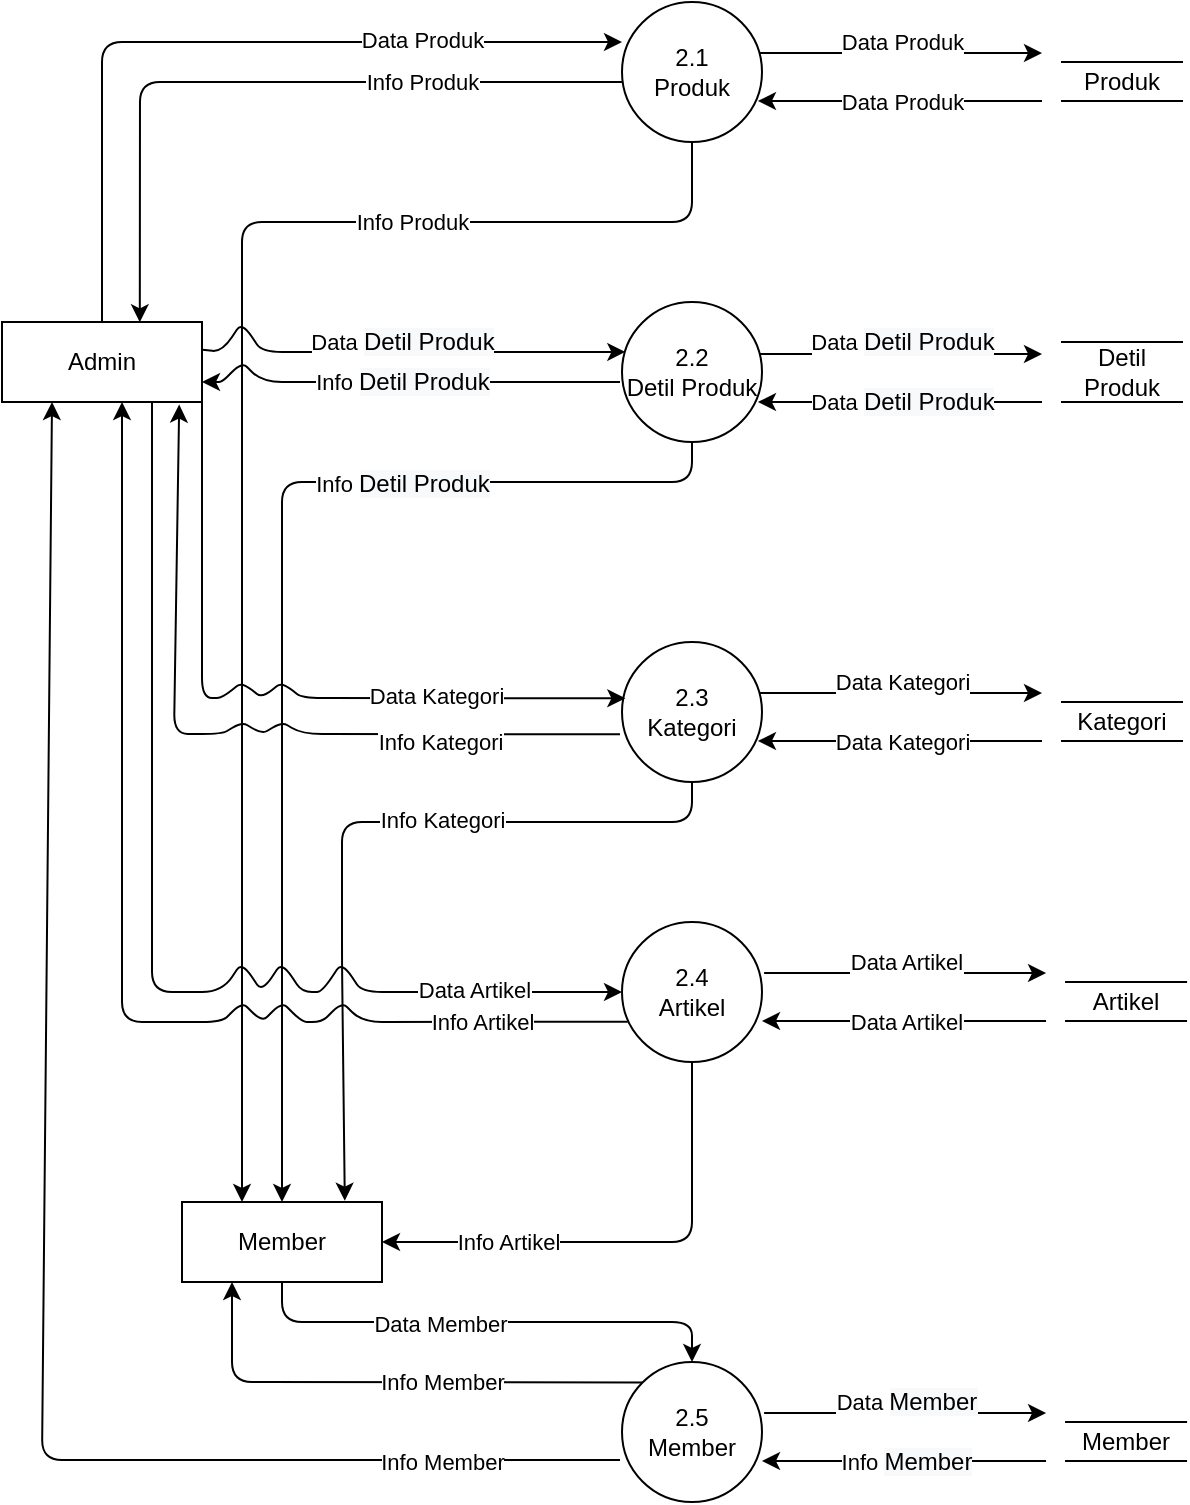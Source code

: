 <mxfile version="14.6.0" type="github">
  <diagram id="R2lEEEUBdFMjLlhIrx00" name="Page-1">
    <mxGraphModel dx="723" dy="386" grid="1" gridSize="10" guides="1" tooltips="1" connect="1" arrows="1" fold="1" page="1" pageScale="1" pageWidth="850" pageHeight="1100" math="0" shadow="0" extFonts="Permanent Marker^https://fonts.googleapis.com/css?family=Permanent+Marker">
      <root>
        <mxCell id="0" />
        <mxCell id="1" parent="0" />
        <mxCell id="CrmonsyU1eTdluvtc0Tg-1" value="Admin" style="rounded=0;whiteSpace=wrap;html=1;" parent="1" vertex="1">
          <mxGeometry x="10" y="200" width="100" height="40" as="geometry" />
        </mxCell>
        <mxCell id="CrmonsyU1eTdluvtc0Tg-2" value="2.1&lt;br&gt;Produk" style="ellipse;whiteSpace=wrap;html=1;aspect=fixed;" parent="1" vertex="1">
          <mxGeometry x="320" y="40" width="70" height="70" as="geometry" />
        </mxCell>
        <mxCell id="CrmonsyU1eTdluvtc0Tg-3" value="2.5&lt;br&gt;Member" style="ellipse;whiteSpace=wrap;html=1;aspect=fixed;" parent="1" vertex="1">
          <mxGeometry x="320" y="720" width="70" height="70" as="geometry" />
        </mxCell>
        <mxCell id="CrmonsyU1eTdluvtc0Tg-4" value="2.4&lt;br&gt;Artikel" style="ellipse;whiteSpace=wrap;html=1;aspect=fixed;" parent="1" vertex="1">
          <mxGeometry x="320" y="500" width="70" height="70" as="geometry" />
        </mxCell>
        <mxCell id="CrmonsyU1eTdluvtc0Tg-5" value="2.3&lt;br&gt;Kategori" style="ellipse;whiteSpace=wrap;html=1;aspect=fixed;" parent="1" vertex="1">
          <mxGeometry x="320" y="360" width="70" height="70" as="geometry" />
        </mxCell>
        <mxCell id="CrmonsyU1eTdluvtc0Tg-6" value="2.2&lt;br&gt;Detil Produk" style="ellipse;whiteSpace=wrap;html=1;aspect=fixed;" parent="1" vertex="1">
          <mxGeometry x="320" y="190" width="70" height="70" as="geometry" />
        </mxCell>
        <mxCell id="CrmonsyU1eTdluvtc0Tg-7" value="" style="endArrow=classic;html=1;exitX=0.986;exitY=0.371;exitDx=0;exitDy=0;exitPerimeter=0;" parent="1" source="CrmonsyU1eTdluvtc0Tg-6" edge="1">
          <mxGeometry width="50" height="50" relative="1" as="geometry">
            <mxPoint x="400" y="270" as="sourcePoint" />
            <mxPoint x="530" y="216" as="targetPoint" />
          </mxGeometry>
        </mxCell>
        <mxCell id="CrmonsyU1eTdluvtc0Tg-10" value="Data&amp;nbsp;&lt;span style=&quot;font-size: 12px ; background-color: rgb(248 , 249 , 250)&quot;&gt;Detil Produk&lt;/span&gt;" style="edgeLabel;html=1;align=center;verticalAlign=middle;resizable=0;points=[];" parent="CrmonsyU1eTdluvtc0Tg-7" vertex="1" connectable="0">
          <mxGeometry x="-0.376" y="-1" relative="1" as="geometry">
            <mxPoint x="27" y="-7" as="offset" />
          </mxGeometry>
        </mxCell>
        <mxCell id="CrmonsyU1eTdluvtc0Tg-8" value="" style="endArrow=classic;html=1;entryX=0.971;entryY=0.714;entryDx=0;entryDy=0;entryPerimeter=0;" parent="1" target="CrmonsyU1eTdluvtc0Tg-6" edge="1">
          <mxGeometry width="50" height="50" relative="1" as="geometry">
            <mxPoint x="530" y="240" as="sourcePoint" />
            <mxPoint x="450" y="220" as="targetPoint" />
          </mxGeometry>
        </mxCell>
        <mxCell id="CrmonsyU1eTdluvtc0Tg-11" value="Data&amp;nbsp;&lt;span style=&quot;font-size: 12px ; background-color: rgb(248 , 249 , 250)&quot;&gt;Detil Produk&lt;/span&gt;" style="edgeLabel;html=1;align=center;verticalAlign=middle;resizable=0;points=[];" parent="CrmonsyU1eTdluvtc0Tg-8" vertex="1" connectable="0">
          <mxGeometry x="0.549" relative="1" as="geometry">
            <mxPoint x="40" y="0.02" as="offset" />
          </mxGeometry>
        </mxCell>
        <mxCell id="CrmonsyU1eTdluvtc0Tg-9" value="Detil Produk" style="shape=partialRectangle;whiteSpace=wrap;html=1;left=0;right=0;fillColor=none;" parent="1" vertex="1">
          <mxGeometry x="540" y="210" width="60" height="30" as="geometry" />
        </mxCell>
        <mxCell id="CrmonsyU1eTdluvtc0Tg-12" value="" style="endArrow=classic;html=1;exitX=0.986;exitY=0.371;exitDx=0;exitDy=0;exitPerimeter=0;" parent="1" edge="1">
          <mxGeometry width="50" height="50" relative="1" as="geometry">
            <mxPoint x="389.02" y="385.48" as="sourcePoint" />
            <mxPoint x="530" y="385.51" as="targetPoint" />
          </mxGeometry>
        </mxCell>
        <mxCell id="CrmonsyU1eTdluvtc0Tg-13" value="Data Kategori" style="edgeLabel;html=1;align=center;verticalAlign=middle;resizable=0;points=[];" parent="CrmonsyU1eTdluvtc0Tg-12" vertex="1" connectable="0">
          <mxGeometry x="-0.376" y="-1" relative="1" as="geometry">
            <mxPoint x="26.98" y="-6.98" as="offset" />
          </mxGeometry>
        </mxCell>
        <mxCell id="CrmonsyU1eTdluvtc0Tg-14" value="" style="endArrow=classic;html=1;entryX=0.971;entryY=0.714;entryDx=0;entryDy=0;entryPerimeter=0;" parent="1" edge="1">
          <mxGeometry width="50" height="50" relative="1" as="geometry">
            <mxPoint x="530" y="409.51" as="sourcePoint" />
            <mxPoint x="387.97" y="409.49" as="targetPoint" />
          </mxGeometry>
        </mxCell>
        <mxCell id="CrmonsyU1eTdluvtc0Tg-15" value="Data Kategori" style="edgeLabel;html=1;align=center;verticalAlign=middle;resizable=0;points=[];" parent="CrmonsyU1eTdluvtc0Tg-14" vertex="1" connectable="0">
          <mxGeometry x="0.549" relative="1" as="geometry">
            <mxPoint x="40" y="0.02" as="offset" />
          </mxGeometry>
        </mxCell>
        <mxCell id="CrmonsyU1eTdluvtc0Tg-16" value="Kategori" style="shape=partialRectangle;whiteSpace=wrap;html=1;left=0;right=0;fillColor=none;" parent="1" vertex="1">
          <mxGeometry x="540" y="390" width="60" height="19.51" as="geometry" />
        </mxCell>
        <mxCell id="CrmonsyU1eTdluvtc0Tg-17" value="" style="endArrow=classic;html=1;exitX=0.986;exitY=0.371;exitDx=0;exitDy=0;exitPerimeter=0;" parent="1" edge="1">
          <mxGeometry width="50" height="50" relative="1" as="geometry">
            <mxPoint x="389.02" y="65.48" as="sourcePoint" />
            <mxPoint x="530" y="65.51" as="targetPoint" />
          </mxGeometry>
        </mxCell>
        <mxCell id="CrmonsyU1eTdluvtc0Tg-18" value="Data Produk" style="edgeLabel;html=1;align=center;verticalAlign=middle;resizable=0;points=[];" parent="CrmonsyU1eTdluvtc0Tg-17" vertex="1" connectable="0">
          <mxGeometry x="-0.376" y="-1" relative="1" as="geometry">
            <mxPoint x="26.98" y="-6.98" as="offset" />
          </mxGeometry>
        </mxCell>
        <mxCell id="CrmonsyU1eTdluvtc0Tg-19" value="" style="endArrow=classic;html=1;entryX=0.971;entryY=0.714;entryDx=0;entryDy=0;entryPerimeter=0;" parent="1" edge="1">
          <mxGeometry width="50" height="50" relative="1" as="geometry">
            <mxPoint x="530" y="89.51" as="sourcePoint" />
            <mxPoint x="387.97" y="89.49" as="targetPoint" />
          </mxGeometry>
        </mxCell>
        <mxCell id="CrmonsyU1eTdluvtc0Tg-20" value="Data Produk" style="edgeLabel;html=1;align=center;verticalAlign=middle;resizable=0;points=[];" parent="CrmonsyU1eTdluvtc0Tg-19" vertex="1" connectable="0">
          <mxGeometry x="0.549" relative="1" as="geometry">
            <mxPoint x="40" y="0.02" as="offset" />
          </mxGeometry>
        </mxCell>
        <mxCell id="CrmonsyU1eTdluvtc0Tg-21" value="Produk" style="shape=partialRectangle;whiteSpace=wrap;html=1;left=0;right=0;fillColor=none;" parent="1" vertex="1">
          <mxGeometry x="540" y="70" width="60" height="19.51" as="geometry" />
        </mxCell>
        <mxCell id="CrmonsyU1eTdluvtc0Tg-22" value="" style="endArrow=classic;html=1;exitX=0.986;exitY=0.371;exitDx=0;exitDy=0;exitPerimeter=0;" parent="1" edge="1">
          <mxGeometry width="50" height="50" relative="1" as="geometry">
            <mxPoint x="391.05" y="525.48" as="sourcePoint" />
            <mxPoint x="532.03" y="525.51" as="targetPoint" />
          </mxGeometry>
        </mxCell>
        <mxCell id="CrmonsyU1eTdluvtc0Tg-23" value="Data Artikel" style="edgeLabel;html=1;align=center;verticalAlign=middle;resizable=0;points=[];" parent="CrmonsyU1eTdluvtc0Tg-22" vertex="1" connectable="0">
          <mxGeometry x="-0.376" y="-1" relative="1" as="geometry">
            <mxPoint x="26.98" y="-6.98" as="offset" />
          </mxGeometry>
        </mxCell>
        <mxCell id="CrmonsyU1eTdluvtc0Tg-24" value="" style="endArrow=classic;html=1;entryX=0.971;entryY=0.714;entryDx=0;entryDy=0;entryPerimeter=0;" parent="1" edge="1">
          <mxGeometry width="50" height="50" relative="1" as="geometry">
            <mxPoint x="532.03" y="549.51" as="sourcePoint" />
            <mxPoint x="390" y="549.49" as="targetPoint" />
          </mxGeometry>
        </mxCell>
        <mxCell id="CrmonsyU1eTdluvtc0Tg-25" value="Data Artikel" style="edgeLabel;html=1;align=center;verticalAlign=middle;resizable=0;points=[];" parent="CrmonsyU1eTdluvtc0Tg-24" vertex="1" connectable="0">
          <mxGeometry x="0.549" relative="1" as="geometry">
            <mxPoint x="40" y="0.02" as="offset" />
          </mxGeometry>
        </mxCell>
        <mxCell id="CrmonsyU1eTdluvtc0Tg-26" value="Artikel" style="shape=partialRectangle;whiteSpace=wrap;html=1;left=0;right=0;fillColor=none;" parent="1" vertex="1">
          <mxGeometry x="542.03" y="530" width="60" height="19.51" as="geometry" />
        </mxCell>
        <mxCell id="CrmonsyU1eTdluvtc0Tg-27" value="" style="endArrow=classic;html=1;exitX=0.986;exitY=0.371;exitDx=0;exitDy=0;exitPerimeter=0;" parent="1" edge="1">
          <mxGeometry width="50" height="50" relative="1" as="geometry">
            <mxPoint x="391.05" y="745.48" as="sourcePoint" />
            <mxPoint x="532.03" y="745.51" as="targetPoint" />
          </mxGeometry>
        </mxCell>
        <mxCell id="CrmonsyU1eTdluvtc0Tg-28" value="Data&amp;nbsp;&lt;span style=&quot;font-size: 12px ; background-color: rgb(248 , 249 , 250)&quot;&gt;Member&lt;/span&gt;" style="edgeLabel;html=1;align=center;verticalAlign=middle;resizable=0;points=[];" parent="CrmonsyU1eTdluvtc0Tg-27" vertex="1" connectable="0">
          <mxGeometry x="-0.376" y="-1" relative="1" as="geometry">
            <mxPoint x="26.98" y="-6.98" as="offset" />
          </mxGeometry>
        </mxCell>
        <mxCell id="CrmonsyU1eTdluvtc0Tg-29" value="" style="endArrow=classic;html=1;entryX=0.971;entryY=0.714;entryDx=0;entryDy=0;entryPerimeter=0;" parent="1" edge="1">
          <mxGeometry width="50" height="50" relative="1" as="geometry">
            <mxPoint x="532.03" y="769.51" as="sourcePoint" />
            <mxPoint x="390" y="769.49" as="targetPoint" />
          </mxGeometry>
        </mxCell>
        <mxCell id="CrmonsyU1eTdluvtc0Tg-30" value="Info&amp;nbsp;&lt;span style=&quot;font-size: 12px ; background-color: rgb(248 , 249 , 250)&quot;&gt;Member&lt;/span&gt;" style="edgeLabel;html=1;align=center;verticalAlign=middle;resizable=0;points=[];" parent="CrmonsyU1eTdluvtc0Tg-29" vertex="1" connectable="0">
          <mxGeometry x="0.549" relative="1" as="geometry">
            <mxPoint x="40" y="0.02" as="offset" />
          </mxGeometry>
        </mxCell>
        <mxCell id="CrmonsyU1eTdluvtc0Tg-31" value="Member" style="shape=partialRectangle;whiteSpace=wrap;html=1;left=0;right=0;fillColor=none;" parent="1" vertex="1">
          <mxGeometry x="542.03" y="750" width="60" height="19.51" as="geometry" />
        </mxCell>
        <mxCell id="CrmonsyU1eTdluvtc0Tg-32" value="" style="endArrow=classic;html=1;exitX=0.5;exitY=0;exitDx=0;exitDy=0;entryX=0;entryY=0.286;entryDx=0;entryDy=0;entryPerimeter=0;" parent="1" source="CrmonsyU1eTdluvtc0Tg-1" target="CrmonsyU1eTdluvtc0Tg-2" edge="1">
          <mxGeometry width="50" height="50" relative="1" as="geometry">
            <mxPoint x="130" y="180" as="sourcePoint" />
            <mxPoint x="180" y="130" as="targetPoint" />
            <Array as="points">
              <mxPoint x="60" y="60" />
            </Array>
          </mxGeometry>
        </mxCell>
        <mxCell id="CrmonsyU1eTdluvtc0Tg-34" value="Data Produk" style="edgeLabel;html=1;align=center;verticalAlign=middle;resizable=0;points=[];" parent="CrmonsyU1eTdluvtc0Tg-32" vertex="1" connectable="0">
          <mxGeometry x="0.074" y="1" relative="1" as="geometry">
            <mxPoint x="85" as="offset" />
          </mxGeometry>
        </mxCell>
        <mxCell id="CrmonsyU1eTdluvtc0Tg-33" value="" style="endArrow=classic;html=1;exitX=0;exitY=0.571;exitDx=0;exitDy=0;exitPerimeter=0;entryX=0.689;entryY=0.004;entryDx=0;entryDy=0;entryPerimeter=0;" parent="1" source="CrmonsyU1eTdluvtc0Tg-2" target="CrmonsyU1eTdluvtc0Tg-1" edge="1">
          <mxGeometry width="50" height="50" relative="1" as="geometry">
            <mxPoint x="130" y="180" as="sourcePoint" />
            <mxPoint x="180" y="130" as="targetPoint" />
            <Array as="points">
              <mxPoint x="79" y="80" />
            </Array>
          </mxGeometry>
        </mxCell>
        <mxCell id="CrmonsyU1eTdluvtc0Tg-35" value="Info Produk" style="edgeLabel;html=1;align=center;verticalAlign=middle;resizable=0;points=[];" parent="CrmonsyU1eTdluvtc0Tg-33" vertex="1" connectable="0">
          <mxGeometry x="0.06" y="-2" relative="1" as="geometry">
            <mxPoint x="91.43" y="1.76" as="offset" />
          </mxGeometry>
        </mxCell>
        <mxCell id="CrmonsyU1eTdluvtc0Tg-38" value="Member" style="rounded=0;whiteSpace=wrap;html=1;" parent="1" vertex="1">
          <mxGeometry x="100" y="640" width="100" height="40" as="geometry" />
        </mxCell>
        <mxCell id="CrmonsyU1eTdluvtc0Tg-39" value="" style="endArrow=classic;html=1;exitX=1.003;exitY=0.346;exitDx=0;exitDy=0;exitPerimeter=0;entryX=0.024;entryY=0.357;entryDx=0;entryDy=0;entryPerimeter=0;" parent="1" source="CrmonsyU1eTdluvtc0Tg-1" target="CrmonsyU1eTdluvtc0Tg-6" edge="1">
          <mxGeometry width="50" height="50" relative="1" as="geometry">
            <mxPoint x="130" y="280" as="sourcePoint" />
            <mxPoint x="180" y="230" as="targetPoint" />
            <Array as="points">
              <mxPoint x="120" y="215" />
              <mxPoint x="130" y="200" />
              <mxPoint x="140" y="215" />
            </Array>
          </mxGeometry>
        </mxCell>
        <mxCell id="CrmonsyU1eTdluvtc0Tg-58" value="Data&amp;nbsp;&lt;span style=&quot;font-size: 12px ; background-color: rgb(248 , 249 , 250)&quot;&gt;Detil Produk&lt;/span&gt;" style="edgeLabel;html=1;align=center;verticalAlign=middle;resizable=0;points=[];" parent="CrmonsyU1eTdluvtc0Tg-39" vertex="1" connectable="0">
          <mxGeometry x="-0.192" y="-1" relative="1" as="geometry">
            <mxPoint x="24" y="-6" as="offset" />
          </mxGeometry>
        </mxCell>
        <mxCell id="CrmonsyU1eTdluvtc0Tg-40" value="" style="endArrow=classic;html=1;entryX=1;entryY=0.75;entryDx=0;entryDy=0;" parent="1" target="CrmonsyU1eTdluvtc0Tg-1" edge="1">
          <mxGeometry width="50" height="50" relative="1" as="geometry">
            <mxPoint x="319" y="230" as="sourcePoint" />
            <mxPoint x="180" y="230" as="targetPoint" />
            <Array as="points">
              <mxPoint x="140" y="230" />
              <mxPoint x="130" y="220" />
              <mxPoint x="120" y="230" />
            </Array>
          </mxGeometry>
        </mxCell>
        <mxCell id="CrmonsyU1eTdluvtc0Tg-59" value="Info&amp;nbsp;&lt;span style=&quot;font-size: 12px ; background-color: rgb(248 , 249 , 250)&quot;&gt;Detil Produk&lt;/span&gt;" style="edgeLabel;html=1;align=center;verticalAlign=middle;resizable=0;points=[];" parent="CrmonsyU1eTdluvtc0Tg-40" vertex="1" connectable="0">
          <mxGeometry x="0.352" y="1" relative="1" as="geometry">
            <mxPoint x="38" y="-1" as="offset" />
          </mxGeometry>
        </mxCell>
        <mxCell id="CrmonsyU1eTdluvtc0Tg-41" value="" style="endArrow=classic;html=1;entryX=0.024;entryY=0.357;entryDx=0;entryDy=0;entryPerimeter=0;exitX=1;exitY=1;exitDx=0;exitDy=0;" parent="1" source="CrmonsyU1eTdluvtc0Tg-1" edge="1">
          <mxGeometry width="50" height="50" relative="1" as="geometry">
            <mxPoint x="110" y="240" as="sourcePoint" />
            <mxPoint x="321.68" y="388.15" as="targetPoint" />
            <Array as="points">
              <mxPoint x="110" y="388" />
              <mxPoint x="120" y="388" />
              <mxPoint x="130" y="380" />
              <mxPoint x="140" y="388" />
              <mxPoint x="150" y="380" />
              <mxPoint x="160" y="388" />
            </Array>
          </mxGeometry>
        </mxCell>
        <mxCell id="CrmonsyU1eTdluvtc0Tg-61" value="Data Kategori" style="edgeLabel;html=1;align=center;verticalAlign=middle;resizable=0;points=[];" parent="CrmonsyU1eTdluvtc0Tg-41" vertex="1" connectable="0">
          <mxGeometry x="0.485" y="1" relative="1" as="geometry">
            <mxPoint as="offset" />
          </mxGeometry>
        </mxCell>
        <mxCell id="CrmonsyU1eTdluvtc0Tg-42" value="" style="endArrow=classic;html=1;entryX=0.886;entryY=1.032;entryDx=0;entryDy=0;entryPerimeter=0;" parent="1" target="CrmonsyU1eTdluvtc0Tg-1" edge="1">
          <mxGeometry width="50" height="50" relative="1" as="geometry">
            <mxPoint x="319" y="406.16" as="sourcePoint" />
            <mxPoint x="110" y="406.16" as="targetPoint" />
            <Array as="points">
              <mxPoint x="160" y="406" />
              <mxPoint x="150" y="400" />
              <mxPoint x="140" y="406" />
              <mxPoint x="130" y="400" />
              <mxPoint x="120" y="406" />
              <mxPoint x="96" y="406" />
            </Array>
          </mxGeometry>
        </mxCell>
        <mxCell id="CrmonsyU1eTdluvtc0Tg-62" value="Info Kategori" style="edgeLabel;html=1;align=center;verticalAlign=middle;resizable=0;points=[];" parent="CrmonsyU1eTdluvtc0Tg-42" vertex="1" connectable="0">
          <mxGeometry x="-0.598" y="-1" relative="1" as="geometry">
            <mxPoint x="-11" y="4.41" as="offset" />
          </mxGeometry>
        </mxCell>
        <mxCell id="CrmonsyU1eTdluvtc0Tg-44" value="" style="endArrow=classic;html=1;entryX=0.25;entryY=1;entryDx=0;entryDy=0;" parent="1" target="CrmonsyU1eTdluvtc0Tg-1" edge="1">
          <mxGeometry width="50" height="50" relative="1" as="geometry">
            <mxPoint x="319" y="768.94" as="sourcePoint" />
            <mxPoint x="110" y="768.94" as="targetPoint" />
            <Array as="points">
              <mxPoint x="30" y="769" />
            </Array>
          </mxGeometry>
        </mxCell>
        <mxCell id="CrmonsyU1eTdluvtc0Tg-71" value="Info Member" style="edgeLabel;html=1;align=center;verticalAlign=middle;resizable=0;points=[];" parent="CrmonsyU1eTdluvtc0Tg-44" vertex="1" connectable="0">
          <mxGeometry x="-0.62" relative="1" as="geometry">
            <mxPoint x="66" y="1" as="offset" />
          </mxGeometry>
        </mxCell>
        <mxCell id="CrmonsyU1eTdluvtc0Tg-47" value="" style="endArrow=classic;html=1;exitX=0.75;exitY=1;exitDx=0;exitDy=0;entryX=0;entryY=0.5;entryDx=0;entryDy=0;" parent="1" source="CrmonsyU1eTdluvtc0Tg-1" target="CrmonsyU1eTdluvtc0Tg-4" edge="1">
          <mxGeometry width="50" height="50" relative="1" as="geometry">
            <mxPoint x="110.3" y="576.63" as="sourcePoint" />
            <mxPoint x="321.68" y="577.78" as="targetPoint" />
            <Array as="points">
              <mxPoint x="85" y="535" />
              <mxPoint x="120" y="535" />
              <mxPoint x="130" y="520" />
              <mxPoint x="140" y="535" />
              <mxPoint x="150" y="520" />
              <mxPoint x="160" y="535" />
              <mxPoint x="170" y="535" />
              <mxPoint x="180" y="520" />
              <mxPoint x="190" y="535" />
            </Array>
          </mxGeometry>
        </mxCell>
        <mxCell id="CrmonsyU1eTdluvtc0Tg-66" value="Data Artikel" style="edgeLabel;html=1;align=center;verticalAlign=middle;resizable=0;points=[];" parent="CrmonsyU1eTdluvtc0Tg-47" vertex="1" connectable="0">
          <mxGeometry x="0.616" y="1" relative="1" as="geometry">
            <mxPoint x="37.1" y="0.12" as="offset" />
          </mxGeometry>
        </mxCell>
        <mxCell id="CrmonsyU1eTdluvtc0Tg-48" value="" style="endArrow=classic;html=1;exitX=0.041;exitY=0.712;exitDx=0;exitDy=0;exitPerimeter=0;" parent="1" source="CrmonsyU1eTdluvtc0Tg-4" edge="1">
          <mxGeometry width="50" height="50" relative="1" as="geometry">
            <mxPoint x="319" y="592.79" as="sourcePoint" />
            <mxPoint x="70" y="240" as="targetPoint" />
            <Array as="points">
              <mxPoint x="190" y="550" />
              <mxPoint x="180" y="540" />
              <mxPoint x="170" y="550" />
              <mxPoint x="160" y="550" />
              <mxPoint x="150" y="540" />
              <mxPoint x="140" y="550" />
              <mxPoint x="130" y="540" />
              <mxPoint x="120" y="550" />
              <mxPoint x="70" y="550" />
            </Array>
          </mxGeometry>
        </mxCell>
        <mxCell id="CrmonsyU1eTdluvtc0Tg-67" value="Info Artikel" style="edgeLabel;html=1;align=center;verticalAlign=middle;resizable=0;points=[];" parent="CrmonsyU1eTdluvtc0Tg-48" vertex="1" connectable="0">
          <mxGeometry x="-0.612" y="1" relative="1" as="geometry">
            <mxPoint x="41" y="-1" as="offset" />
          </mxGeometry>
        </mxCell>
        <mxCell id="CrmonsyU1eTdluvtc0Tg-49" value="" style="endArrow=classic;html=1;exitX=0.5;exitY=1;exitDx=0;exitDy=0;" parent="1" source="CrmonsyU1eTdluvtc0Tg-2" edge="1">
          <mxGeometry width="50" height="50" relative="1" as="geometry">
            <mxPoint x="130" y="350" as="sourcePoint" />
            <mxPoint x="130" y="640" as="targetPoint" />
            <Array as="points">
              <mxPoint x="355" y="150" />
              <mxPoint x="130" y="150" />
              <mxPoint x="130" y="200" />
              <mxPoint x="130" y="380" />
              <mxPoint x="130" y="520" />
            </Array>
          </mxGeometry>
        </mxCell>
        <mxCell id="CrmonsyU1eTdluvtc0Tg-57" value="Info Produk" style="edgeLabel;html=1;align=center;verticalAlign=middle;resizable=0;points=[];" parent="CrmonsyU1eTdluvtc0Tg-49" vertex="1" connectable="0">
          <mxGeometry x="-0.525" relative="1" as="geometry">
            <mxPoint x="-1" as="offset" />
          </mxGeometry>
        </mxCell>
        <mxCell id="CrmonsyU1eTdluvtc0Tg-50" value="" style="endArrow=classic;html=1;entryX=0.5;entryY=0;entryDx=0;entryDy=0;exitX=0.5;exitY=1;exitDx=0;exitDy=0;" parent="1" source="CrmonsyU1eTdluvtc0Tg-6" target="CrmonsyU1eTdluvtc0Tg-38" edge="1">
          <mxGeometry width="50" height="50" relative="1" as="geometry">
            <mxPoint x="130" y="350" as="sourcePoint" />
            <mxPoint x="180" y="300" as="targetPoint" />
            <Array as="points">
              <mxPoint x="355" y="280" />
              <mxPoint x="150" y="280" />
              <mxPoint x="150" y="380" />
            </Array>
          </mxGeometry>
        </mxCell>
        <mxCell id="CrmonsyU1eTdluvtc0Tg-60" value="Info&amp;nbsp;&lt;span style=&quot;font-size: 12px ; background-color: rgb(248 , 249 , 250)&quot;&gt;Detil Produk&lt;/span&gt;" style="edgeLabel;html=1;align=center;verticalAlign=middle;resizable=0;points=[];" parent="CrmonsyU1eTdluvtc0Tg-50" vertex="1" connectable="0">
          <mxGeometry x="-0.405" y="1" relative="1" as="geometry">
            <mxPoint x="9" as="offset" />
          </mxGeometry>
        </mxCell>
        <mxCell id="CrmonsyU1eTdluvtc0Tg-52" value="" style="endArrow=classic;html=1;entryX=0.814;entryY=-0.016;entryDx=0;entryDy=0;exitX=0.5;exitY=1;exitDx=0;exitDy=0;entryPerimeter=0;" parent="1" source="CrmonsyU1eTdluvtc0Tg-5" target="CrmonsyU1eTdluvtc0Tg-38" edge="1">
          <mxGeometry width="50" height="50" relative="1" as="geometry">
            <mxPoint x="130" y="350" as="sourcePoint" />
            <mxPoint x="180" y="300" as="targetPoint" />
            <Array as="points">
              <mxPoint x="355" y="450" />
              <mxPoint x="180" y="450" />
              <mxPoint x="180" y="520" />
            </Array>
          </mxGeometry>
        </mxCell>
        <mxCell id="CrmonsyU1eTdluvtc0Tg-65" value="Info Kategori" style="edgeLabel;html=1;align=center;verticalAlign=middle;resizable=0;points=[];" parent="CrmonsyU1eTdluvtc0Tg-52" vertex="1" connectable="0">
          <mxGeometry x="-0.244" y="-1" relative="1" as="geometry">
            <mxPoint as="offset" />
          </mxGeometry>
        </mxCell>
        <mxCell id="CrmonsyU1eTdluvtc0Tg-53" value="" style="endArrow=classic;html=1;entryX=1;entryY=0.5;entryDx=0;entryDy=0;exitX=0.5;exitY=1;exitDx=0;exitDy=0;" parent="1" source="CrmonsyU1eTdluvtc0Tg-4" target="CrmonsyU1eTdluvtc0Tg-38" edge="1">
          <mxGeometry width="50" height="50" relative="1" as="geometry">
            <mxPoint x="130" y="580" as="sourcePoint" />
            <mxPoint x="180" y="530" as="targetPoint" />
            <Array as="points">
              <mxPoint x="355" y="660" />
            </Array>
          </mxGeometry>
        </mxCell>
        <mxCell id="CrmonsyU1eTdluvtc0Tg-68" value="Info Artikel" style="edgeLabel;html=1;align=center;verticalAlign=middle;resizable=0;points=[];" parent="CrmonsyU1eTdluvtc0Tg-53" vertex="1" connectable="0">
          <mxGeometry x="0.491" relative="1" as="geometry">
            <mxPoint as="offset" />
          </mxGeometry>
        </mxCell>
        <mxCell id="CrmonsyU1eTdluvtc0Tg-54" value="" style="endArrow=classic;html=1;entryX=0.25;entryY=1;entryDx=0;entryDy=0;exitX=0;exitY=0;exitDx=0;exitDy=0;" parent="1" source="CrmonsyU1eTdluvtc0Tg-3" target="CrmonsyU1eTdluvtc0Tg-38" edge="1">
          <mxGeometry width="50" height="50" relative="1" as="geometry">
            <mxPoint x="130" y="580" as="sourcePoint" />
            <mxPoint x="180" y="530" as="targetPoint" />
            <Array as="points">
              <mxPoint x="125" y="730" />
            </Array>
          </mxGeometry>
        </mxCell>
        <mxCell id="CrmonsyU1eTdluvtc0Tg-70" value="Info Member" style="edgeLabel;html=1;align=center;verticalAlign=middle;resizable=0;points=[];" parent="CrmonsyU1eTdluvtc0Tg-54" vertex="1" connectable="0">
          <mxGeometry x="-0.04" relative="1" as="geometry">
            <mxPoint x="22" as="offset" />
          </mxGeometry>
        </mxCell>
        <mxCell id="CrmonsyU1eTdluvtc0Tg-56" value="" style="endArrow=classic;html=1;entryX=0.5;entryY=0;entryDx=0;entryDy=0;exitX=0.5;exitY=1;exitDx=0;exitDy=0;" parent="1" source="CrmonsyU1eTdluvtc0Tg-38" target="CrmonsyU1eTdluvtc0Tg-3" edge="1">
          <mxGeometry width="50" height="50" relative="1" as="geometry">
            <mxPoint x="130" y="580" as="sourcePoint" />
            <mxPoint x="180" y="530" as="targetPoint" />
            <Array as="points">
              <mxPoint x="150" y="700" />
              <mxPoint x="355" y="700" />
            </Array>
          </mxGeometry>
        </mxCell>
        <mxCell id="CrmonsyU1eTdluvtc0Tg-69" value="Data Member" style="edgeLabel;html=1;align=center;verticalAlign=middle;resizable=0;points=[];" parent="CrmonsyU1eTdluvtc0Tg-56" vertex="1" connectable="0">
          <mxGeometry x="-0.197" y="-1" relative="1" as="geometry">
            <mxPoint as="offset" />
          </mxGeometry>
        </mxCell>
      </root>
    </mxGraphModel>
  </diagram>
</mxfile>
